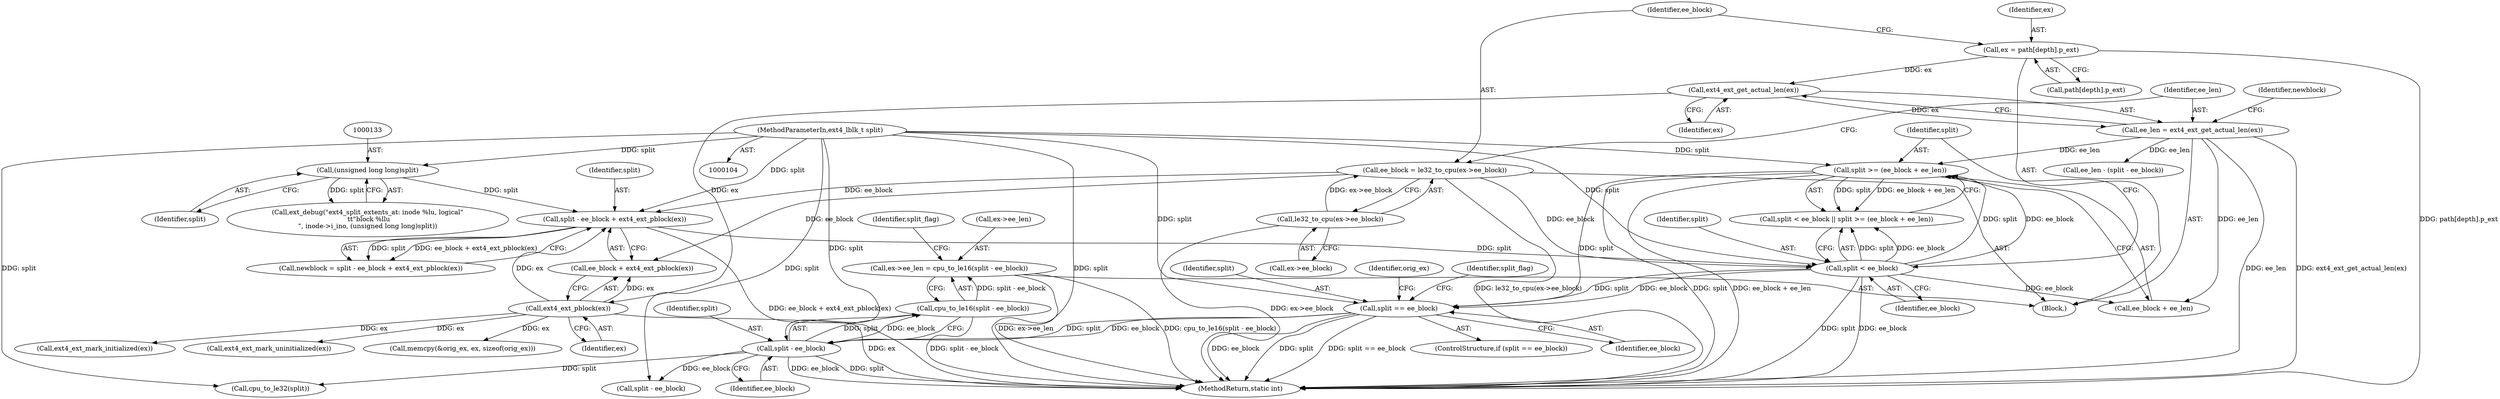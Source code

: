 digraph "0_linux_dee1f973ca341c266229faa5a1a5bb268bed3531_2@integer" {
"1000229" [label="(Call,ex->ee_len = cpu_to_le16(split - ee_block))"];
"1000233" [label="(Call,cpu_to_le16(split - ee_block))"];
"1000234" [label="(Call,split - ee_block)"];
"1000189" [label="(Call,split == ee_block)"];
"1000172" [label="(Call,split >= (ee_block + ee_len))"];
"1000169" [label="(Call,split < ee_block)"];
"1000161" [label="(Call,split - ee_block + ext4_ext_pblock(ex))"];
"1000132" [label="(Call,(unsigned long long)split)"];
"1000108" [label="(MethodParameterIn,ext4_lblk_t split)"];
"1000149" [label="(Call,ee_block = le32_to_cpu(ex->ee_block))"];
"1000151" [label="(Call,le32_to_cpu(ex->ee_block))"];
"1000165" [label="(Call,ext4_ext_pblock(ex))"];
"1000157" [label="(Call,ext4_ext_get_actual_len(ex))"];
"1000142" [label="(Call,ex = path[depth].p_ext)"];
"1000155" [label="(Call,ee_len = ext4_ext_get_actual_len(ex))"];
"1000262" [label="(Call,cpu_to_le32(split))"];
"1000236" [label="(Identifier,ee_block)"];
"1000233" [label="(Call,cpu_to_le16(split - ee_block))"];
"1000172" [label="(Call,split >= (ee_block + ee_len))"];
"1000155" [label="(Call,ee_len = ext4_ext_get_actual_len(ex))"];
"1000159" [label="(Call,newblock = split - ee_block + ext4_ext_pblock(ex))"];
"1000271" [label="(Call,split - ee_block)"];
"1000170" [label="(Identifier,split)"];
"1000190" [label="(Identifier,split)"];
"1000223" [label="(Call,memcpy(&orig_ex, ex, sizeof(orig_ex)))"];
"1000142" [label="(Call,ex = path[depth].p_ext)"];
"1000189" [label="(Call,split == ee_block)"];
"1000171" [label="(Identifier,ee_block)"];
"1000127" [label="(Call,ext_debug(\"ext4_split_extents_at: inode %lu, logical\"\n \t\t\"block %llu\n\", inode->i_ino, (unsigned long long)split))"];
"1000169" [label="(Call,split < ee_block)"];
"1000174" [label="(Call,ee_block + ee_len)"];
"1000188" [label="(ControlStructure,if (split == ee_block))"];
"1000151" [label="(Call,le32_to_cpu(ex->ee_block))"];
"1000230" [label="(Call,ex->ee_len)"];
"1000144" [label="(Call,path[depth].p_ext)"];
"1000152" [label="(Call,ex->ee_block)"];
"1000168" [label="(Call,split < ee_block || split >= (ee_block + ee_len))"];
"1000269" [label="(Call,ee_len - (split - ee_block))"];
"1000132" [label="(Call,(unsigned long long)split)"];
"1000156" [label="(Identifier,ee_len)"];
"1000149" [label="(Call,ee_block = le32_to_cpu(ex->ee_block))"];
"1000197" [label="(Call,ext4_ext_mark_uninitialized(ex))"];
"1000163" [label="(Call,ee_block + ext4_ext_pblock(ex))"];
"1000235" [label="(Identifier,split)"];
"1000160" [label="(Identifier,newblock)"];
"1000173" [label="(Identifier,split)"];
"1000158" [label="(Identifier,ex)"];
"1000165" [label="(Call,ext4_ext_pblock(ex))"];
"1000166" [label="(Identifier,ex)"];
"1000225" [label="(Identifier,orig_ex)"];
"1000359" [label="(MethodReturn,static int)"];
"1000162" [label="(Identifier,split)"];
"1000234" [label="(Call,split - ee_block)"];
"1000191" [label="(Identifier,ee_block)"];
"1000200" [label="(Call,ext4_ext_mark_initialized(ex))"];
"1000111" [label="(Block,)"];
"1000229" [label="(Call,ex->ee_len = cpu_to_le16(split - ee_block))"];
"1000239" [label="(Identifier,split_flag)"];
"1000195" [label="(Identifier,split_flag)"];
"1000150" [label="(Identifier,ee_block)"];
"1000108" [label="(MethodParameterIn,ext4_lblk_t split)"];
"1000157" [label="(Call,ext4_ext_get_actual_len(ex))"];
"1000134" [label="(Identifier,split)"];
"1000161" [label="(Call,split - ee_block + ext4_ext_pblock(ex))"];
"1000143" [label="(Identifier,ex)"];
"1000229" -> "1000111"  [label="AST: "];
"1000229" -> "1000233"  [label="CFG: "];
"1000230" -> "1000229"  [label="AST: "];
"1000233" -> "1000229"  [label="AST: "];
"1000239" -> "1000229"  [label="CFG: "];
"1000229" -> "1000359"  [label="DDG: cpu_to_le16(split - ee_block)"];
"1000229" -> "1000359"  [label="DDG: ex->ee_len"];
"1000233" -> "1000229"  [label="DDG: split - ee_block"];
"1000233" -> "1000234"  [label="CFG: "];
"1000234" -> "1000233"  [label="AST: "];
"1000233" -> "1000359"  [label="DDG: split - ee_block"];
"1000234" -> "1000233"  [label="DDG: split"];
"1000234" -> "1000233"  [label="DDG: ee_block"];
"1000234" -> "1000236"  [label="CFG: "];
"1000235" -> "1000234"  [label="AST: "];
"1000236" -> "1000234"  [label="AST: "];
"1000234" -> "1000359"  [label="DDG: ee_block"];
"1000234" -> "1000359"  [label="DDG: split"];
"1000189" -> "1000234"  [label="DDG: split"];
"1000189" -> "1000234"  [label="DDG: ee_block"];
"1000108" -> "1000234"  [label="DDG: split"];
"1000234" -> "1000262"  [label="DDG: split"];
"1000234" -> "1000271"  [label="DDG: ee_block"];
"1000189" -> "1000188"  [label="AST: "];
"1000189" -> "1000191"  [label="CFG: "];
"1000190" -> "1000189"  [label="AST: "];
"1000191" -> "1000189"  [label="AST: "];
"1000195" -> "1000189"  [label="CFG: "];
"1000225" -> "1000189"  [label="CFG: "];
"1000189" -> "1000359"  [label="DDG: split"];
"1000189" -> "1000359"  [label="DDG: split == ee_block"];
"1000189" -> "1000359"  [label="DDG: ee_block"];
"1000172" -> "1000189"  [label="DDG: split"];
"1000169" -> "1000189"  [label="DDG: split"];
"1000169" -> "1000189"  [label="DDG: ee_block"];
"1000108" -> "1000189"  [label="DDG: split"];
"1000172" -> "1000168"  [label="AST: "];
"1000172" -> "1000174"  [label="CFG: "];
"1000173" -> "1000172"  [label="AST: "];
"1000174" -> "1000172"  [label="AST: "];
"1000168" -> "1000172"  [label="CFG: "];
"1000172" -> "1000359"  [label="DDG: split"];
"1000172" -> "1000359"  [label="DDG: ee_block + ee_len"];
"1000172" -> "1000168"  [label="DDG: split"];
"1000172" -> "1000168"  [label="DDG: ee_block + ee_len"];
"1000169" -> "1000172"  [label="DDG: split"];
"1000169" -> "1000172"  [label="DDG: ee_block"];
"1000108" -> "1000172"  [label="DDG: split"];
"1000155" -> "1000172"  [label="DDG: ee_len"];
"1000169" -> "1000168"  [label="AST: "];
"1000169" -> "1000171"  [label="CFG: "];
"1000170" -> "1000169"  [label="AST: "];
"1000171" -> "1000169"  [label="AST: "];
"1000173" -> "1000169"  [label="CFG: "];
"1000168" -> "1000169"  [label="CFG: "];
"1000169" -> "1000359"  [label="DDG: ee_block"];
"1000169" -> "1000359"  [label="DDG: split"];
"1000169" -> "1000168"  [label="DDG: split"];
"1000169" -> "1000168"  [label="DDG: ee_block"];
"1000161" -> "1000169"  [label="DDG: split"];
"1000108" -> "1000169"  [label="DDG: split"];
"1000149" -> "1000169"  [label="DDG: ee_block"];
"1000169" -> "1000174"  [label="DDG: ee_block"];
"1000161" -> "1000159"  [label="AST: "];
"1000161" -> "1000163"  [label="CFG: "];
"1000162" -> "1000161"  [label="AST: "];
"1000163" -> "1000161"  [label="AST: "];
"1000159" -> "1000161"  [label="CFG: "];
"1000161" -> "1000359"  [label="DDG: ee_block + ext4_ext_pblock(ex)"];
"1000161" -> "1000159"  [label="DDG: split"];
"1000161" -> "1000159"  [label="DDG: ee_block + ext4_ext_pblock(ex)"];
"1000132" -> "1000161"  [label="DDG: split"];
"1000108" -> "1000161"  [label="DDG: split"];
"1000149" -> "1000161"  [label="DDG: ee_block"];
"1000165" -> "1000161"  [label="DDG: ex"];
"1000132" -> "1000127"  [label="AST: "];
"1000132" -> "1000134"  [label="CFG: "];
"1000133" -> "1000132"  [label="AST: "];
"1000134" -> "1000132"  [label="AST: "];
"1000127" -> "1000132"  [label="CFG: "];
"1000132" -> "1000127"  [label="DDG: split"];
"1000108" -> "1000132"  [label="DDG: split"];
"1000108" -> "1000104"  [label="AST: "];
"1000108" -> "1000359"  [label="DDG: split"];
"1000108" -> "1000262"  [label="DDG: split"];
"1000108" -> "1000271"  [label="DDG: split"];
"1000149" -> "1000111"  [label="AST: "];
"1000149" -> "1000151"  [label="CFG: "];
"1000150" -> "1000149"  [label="AST: "];
"1000151" -> "1000149"  [label="AST: "];
"1000156" -> "1000149"  [label="CFG: "];
"1000149" -> "1000359"  [label="DDG: le32_to_cpu(ex->ee_block)"];
"1000151" -> "1000149"  [label="DDG: ex->ee_block"];
"1000149" -> "1000163"  [label="DDG: ee_block"];
"1000151" -> "1000152"  [label="CFG: "];
"1000152" -> "1000151"  [label="AST: "];
"1000151" -> "1000359"  [label="DDG: ex->ee_block"];
"1000165" -> "1000163"  [label="AST: "];
"1000165" -> "1000166"  [label="CFG: "];
"1000166" -> "1000165"  [label="AST: "];
"1000163" -> "1000165"  [label="CFG: "];
"1000165" -> "1000359"  [label="DDG: ex"];
"1000165" -> "1000163"  [label="DDG: ex"];
"1000157" -> "1000165"  [label="DDG: ex"];
"1000165" -> "1000197"  [label="DDG: ex"];
"1000165" -> "1000200"  [label="DDG: ex"];
"1000165" -> "1000223"  [label="DDG: ex"];
"1000157" -> "1000155"  [label="AST: "];
"1000157" -> "1000158"  [label="CFG: "];
"1000158" -> "1000157"  [label="AST: "];
"1000155" -> "1000157"  [label="CFG: "];
"1000157" -> "1000155"  [label="DDG: ex"];
"1000142" -> "1000157"  [label="DDG: ex"];
"1000142" -> "1000111"  [label="AST: "];
"1000142" -> "1000144"  [label="CFG: "];
"1000143" -> "1000142"  [label="AST: "];
"1000144" -> "1000142"  [label="AST: "];
"1000150" -> "1000142"  [label="CFG: "];
"1000142" -> "1000359"  [label="DDG: path[depth].p_ext"];
"1000155" -> "1000111"  [label="AST: "];
"1000156" -> "1000155"  [label="AST: "];
"1000160" -> "1000155"  [label="CFG: "];
"1000155" -> "1000359"  [label="DDG: ext4_ext_get_actual_len(ex)"];
"1000155" -> "1000359"  [label="DDG: ee_len"];
"1000155" -> "1000174"  [label="DDG: ee_len"];
"1000155" -> "1000269"  [label="DDG: ee_len"];
}
